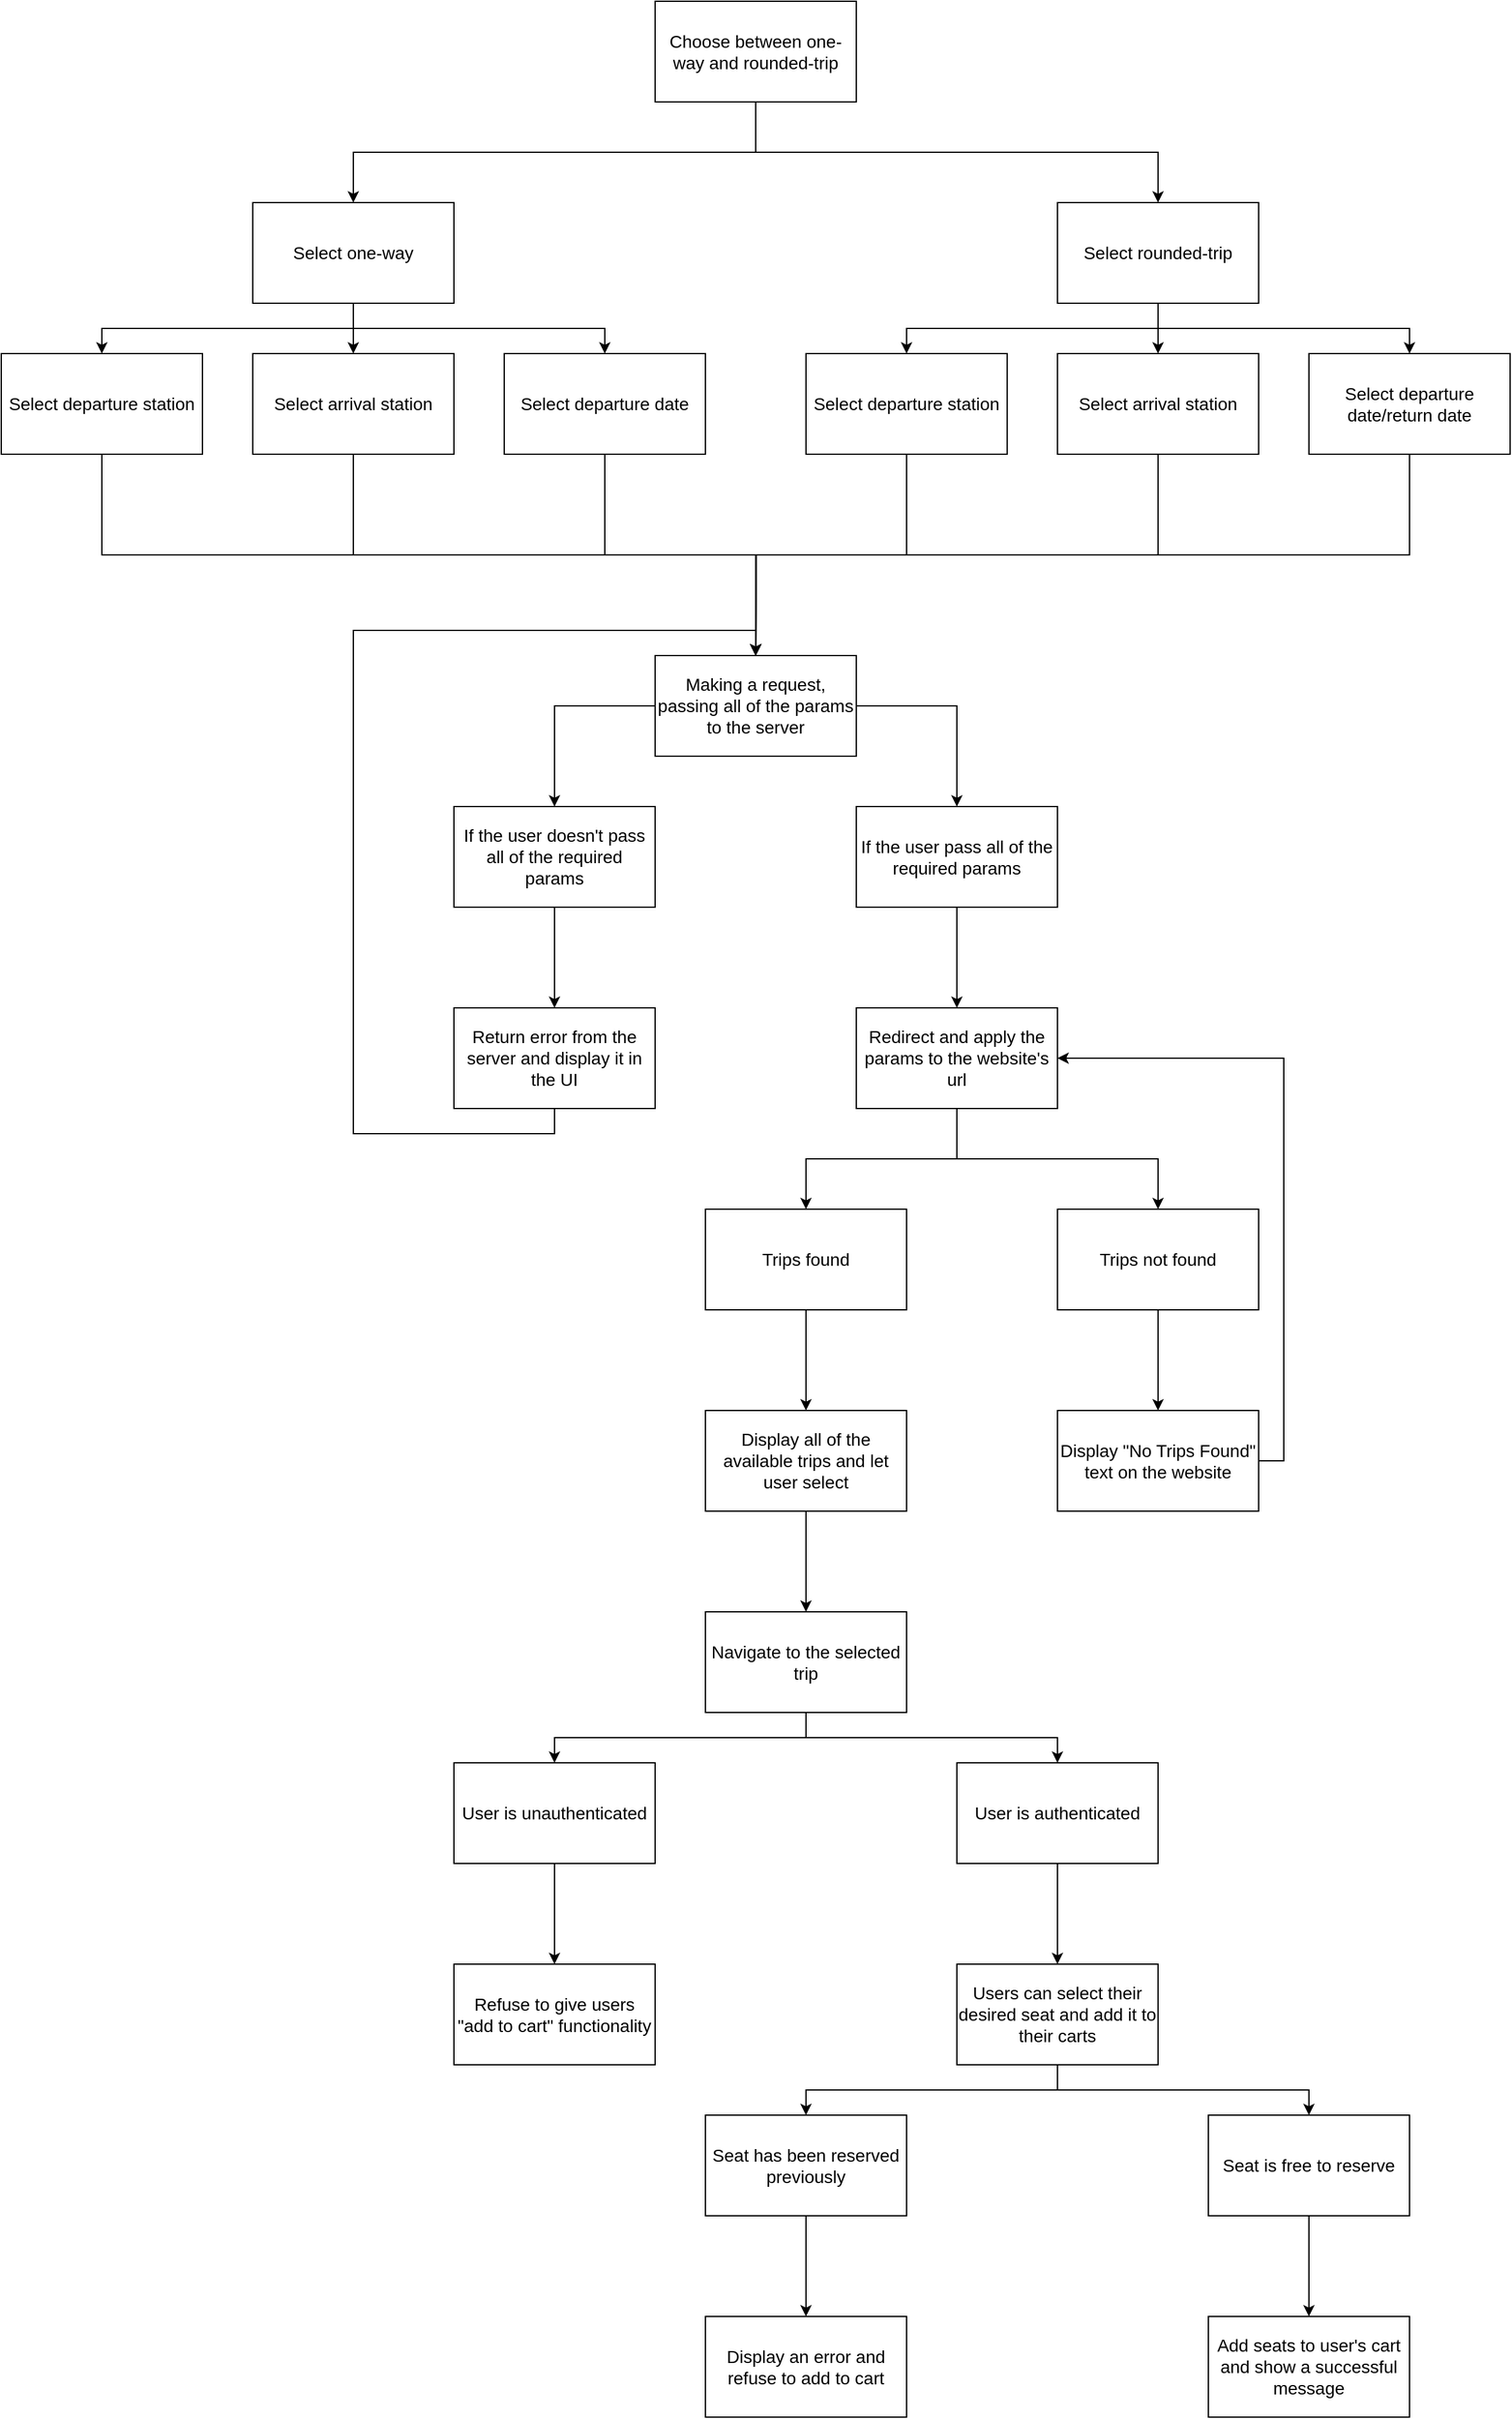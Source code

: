 <mxfile version="21.1.5" type="github">
  <diagram name="Trang-1" id="AAPdcEaoj6SRhzR8smp5">
    <mxGraphModel dx="2193" dy="1897" grid="1" gridSize="10" guides="1" tooltips="1" connect="1" arrows="1" fold="1" page="1" pageScale="1" pageWidth="827" pageHeight="1169" math="0" shadow="0">
      <root>
        <mxCell id="0" />
        <mxCell id="1" parent="0" />
        <mxCell id="vl57PX88IuWZj8lAuV3g-5" style="edgeStyle=orthogonalEdgeStyle;rounded=0;orthogonalLoop=1;jettySize=auto;html=1;exitX=0;exitY=0.5;exitDx=0;exitDy=0;entryX=0.5;entryY=0;entryDx=0;entryDy=0;fontSize=14;" parent="1" source="vl57PX88IuWZj8lAuV3g-1" target="vl57PX88IuWZj8lAuV3g-4" edge="1">
          <mxGeometry relative="1" as="geometry" />
        </mxCell>
        <mxCell id="vl57PX88IuWZj8lAuV3g-6" style="edgeStyle=orthogonalEdgeStyle;rounded=0;orthogonalLoop=1;jettySize=auto;html=1;exitX=1;exitY=0.5;exitDx=0;exitDy=0;entryX=0.5;entryY=0;entryDx=0;entryDy=0;fontSize=14;" parent="1" source="vl57PX88IuWZj8lAuV3g-1" target="vl57PX88IuWZj8lAuV3g-3" edge="1">
          <mxGeometry relative="1" as="geometry" />
        </mxCell>
        <mxCell id="vl57PX88IuWZj8lAuV3g-1" value="Making a request, passing all of the params to the server" style="rounded=0;whiteSpace=wrap;html=1;fontSize=14;" parent="1" vertex="1">
          <mxGeometry x="320" y="120" width="160" height="80" as="geometry" />
        </mxCell>
        <mxCell id="vl57PX88IuWZj8lAuV3g-10" style="edgeStyle=orthogonalEdgeStyle;rounded=0;orthogonalLoop=1;jettySize=auto;html=1;exitX=0.5;exitY=1;exitDx=0;exitDy=0;entryX=0.5;entryY=0;entryDx=0;entryDy=0;fontSize=14;" parent="1" source="vl57PX88IuWZj8lAuV3g-3" target="vl57PX88IuWZj8lAuV3g-9" edge="1">
          <mxGeometry relative="1" as="geometry" />
        </mxCell>
        <mxCell id="vl57PX88IuWZj8lAuV3g-3" value="If the user pass all of the required params" style="rounded=0;whiteSpace=wrap;html=1;fontSize=14;" parent="1" vertex="1">
          <mxGeometry x="480" y="240" width="160" height="80" as="geometry" />
        </mxCell>
        <mxCell id="vl57PX88IuWZj8lAuV3g-8" style="edgeStyle=orthogonalEdgeStyle;rounded=0;orthogonalLoop=1;jettySize=auto;html=1;exitX=0.5;exitY=1;exitDx=0;exitDy=0;entryX=0.5;entryY=0;entryDx=0;entryDy=0;fontSize=14;" parent="1" source="vl57PX88IuWZj8lAuV3g-4" target="vl57PX88IuWZj8lAuV3g-7" edge="1">
          <mxGeometry relative="1" as="geometry" />
        </mxCell>
        <mxCell id="vl57PX88IuWZj8lAuV3g-4" value="If the user doesn&#39;t pass all of the required params" style="rounded=0;whiteSpace=wrap;html=1;fontSize=14;" parent="1" vertex="1">
          <mxGeometry x="160" y="240" width="160" height="80" as="geometry" />
        </mxCell>
        <mxCell id="vl57PX88IuWZj8lAuV3g-16" style="edgeStyle=orthogonalEdgeStyle;rounded=0;orthogonalLoop=1;jettySize=auto;html=1;exitX=0.5;exitY=1;exitDx=0;exitDy=0;entryX=0.5;entryY=0;entryDx=0;entryDy=0;fontSize=14;" parent="1" source="vl57PX88IuWZj8lAuV3g-7" target="vl57PX88IuWZj8lAuV3g-1" edge="1">
          <mxGeometry relative="1" as="geometry">
            <Array as="points">
              <mxPoint x="240" y="500" />
              <mxPoint x="80" y="500" />
              <mxPoint x="80" y="100" />
              <mxPoint x="400" y="100" />
            </Array>
          </mxGeometry>
        </mxCell>
        <mxCell id="vl57PX88IuWZj8lAuV3g-7" value="Return error from the server and display it in the UI" style="rounded=0;whiteSpace=wrap;html=1;fontSize=14;" parent="1" vertex="1">
          <mxGeometry x="160" y="400" width="160" height="80" as="geometry" />
        </mxCell>
        <mxCell id="vl57PX88IuWZj8lAuV3g-14" style="edgeStyle=orthogonalEdgeStyle;rounded=0;orthogonalLoop=1;jettySize=auto;html=1;exitX=0.5;exitY=1;exitDx=0;exitDy=0;entryX=0.5;entryY=0;entryDx=0;entryDy=0;fontSize=14;" parent="1" source="vl57PX88IuWZj8lAuV3g-9" target="vl57PX88IuWZj8lAuV3g-11" edge="1">
          <mxGeometry relative="1" as="geometry" />
        </mxCell>
        <mxCell id="vl57PX88IuWZj8lAuV3g-15" style="edgeStyle=orthogonalEdgeStyle;rounded=0;orthogonalLoop=1;jettySize=auto;html=1;exitX=0.5;exitY=1;exitDx=0;exitDy=0;entryX=0.5;entryY=0;entryDx=0;entryDy=0;fontSize=14;" parent="1" source="vl57PX88IuWZj8lAuV3g-9" target="vl57PX88IuWZj8lAuV3g-12" edge="1">
          <mxGeometry relative="1" as="geometry" />
        </mxCell>
        <mxCell id="vl57PX88IuWZj8lAuV3g-9" value="Redirect and apply the params to the website&#39;s url" style="rounded=0;whiteSpace=wrap;html=1;fontSize=14;" parent="1" vertex="1">
          <mxGeometry x="480" y="400" width="160" height="80" as="geometry" />
        </mxCell>
        <mxCell id="vl57PX88IuWZj8lAuV3g-21" style="edgeStyle=orthogonalEdgeStyle;rounded=0;orthogonalLoop=1;jettySize=auto;html=1;exitX=0.5;exitY=1;exitDx=0;exitDy=0;entryX=0.5;entryY=0;entryDx=0;entryDy=0;fontSize=14;" parent="1" source="vl57PX88IuWZj8lAuV3g-11" target="vl57PX88IuWZj8lAuV3g-20" edge="1">
          <mxGeometry relative="1" as="geometry" />
        </mxCell>
        <mxCell id="vl57PX88IuWZj8lAuV3g-11" value="Trips found" style="rounded=0;whiteSpace=wrap;html=1;fontSize=14;" parent="1" vertex="1">
          <mxGeometry x="360" y="560" width="160" height="80" as="geometry" />
        </mxCell>
        <mxCell id="vl57PX88IuWZj8lAuV3g-18" style="edgeStyle=orthogonalEdgeStyle;rounded=0;orthogonalLoop=1;jettySize=auto;html=1;exitX=0.5;exitY=1;exitDx=0;exitDy=0;entryX=0.5;entryY=0;entryDx=0;entryDy=0;fontSize=14;" parent="1" source="vl57PX88IuWZj8lAuV3g-12" target="vl57PX88IuWZj8lAuV3g-17" edge="1">
          <mxGeometry relative="1" as="geometry" />
        </mxCell>
        <mxCell id="vl57PX88IuWZj8lAuV3g-12" value="Trips not found" style="rounded=0;whiteSpace=wrap;html=1;fontSize=14;" parent="1" vertex="1">
          <mxGeometry x="640" y="560" width="160" height="80" as="geometry" />
        </mxCell>
        <mxCell id="vl57PX88IuWZj8lAuV3g-19" style="edgeStyle=orthogonalEdgeStyle;rounded=0;orthogonalLoop=1;jettySize=auto;html=1;exitX=1;exitY=0.5;exitDx=0;exitDy=0;entryX=1;entryY=0.5;entryDx=0;entryDy=0;fontSize=14;" parent="1" source="vl57PX88IuWZj8lAuV3g-17" target="vl57PX88IuWZj8lAuV3g-9" edge="1">
          <mxGeometry relative="1" as="geometry" />
        </mxCell>
        <mxCell id="vl57PX88IuWZj8lAuV3g-17" value="Display &quot;No Trips Found&quot; text on the website" style="rounded=0;whiteSpace=wrap;html=1;fontSize=14;" parent="1" vertex="1">
          <mxGeometry x="640" y="720" width="160" height="80" as="geometry" />
        </mxCell>
        <mxCell id="QSV4XBkTvfAadiuLDToA-2" style="edgeStyle=orthogonalEdgeStyle;rounded=0;orthogonalLoop=1;jettySize=auto;html=1;exitX=0.5;exitY=1;exitDx=0;exitDy=0;entryX=0.5;entryY=0;entryDx=0;entryDy=0;" edge="1" parent="1" source="vl57PX88IuWZj8lAuV3g-20" target="QSV4XBkTvfAadiuLDToA-1">
          <mxGeometry relative="1" as="geometry" />
        </mxCell>
        <mxCell id="vl57PX88IuWZj8lAuV3g-20" value="Display all of the available trips and let user select" style="rounded=0;whiteSpace=wrap;html=1;fontSize=14;" parent="1" vertex="1">
          <mxGeometry x="360" y="720" width="160" height="80" as="geometry" />
        </mxCell>
        <mxCell id="pognMg5DVC33WINBG95b-23" style="edgeStyle=orthogonalEdgeStyle;rounded=0;orthogonalLoop=1;jettySize=auto;html=1;exitX=0.5;exitY=1;exitDx=0;exitDy=0;entryX=0.5;entryY=0;entryDx=0;entryDy=0;fontSize=14;" parent="1" source="pognMg5DVC33WINBG95b-11" target="pognMg5DVC33WINBG95b-19" edge="1">
          <mxGeometry relative="1" as="geometry" />
        </mxCell>
        <mxCell id="pognMg5DVC33WINBG95b-24" style="edgeStyle=orthogonalEdgeStyle;rounded=0;orthogonalLoop=1;jettySize=auto;html=1;exitX=0.5;exitY=1;exitDx=0;exitDy=0;entryX=0.5;entryY=0;entryDx=0;entryDy=0;fontSize=14;" parent="1" source="pognMg5DVC33WINBG95b-11" target="pognMg5DVC33WINBG95b-20" edge="1">
          <mxGeometry relative="1" as="geometry" />
        </mxCell>
        <mxCell id="pognMg5DVC33WINBG95b-11" value="Choose between one-way and rounded-trip" style="rounded=0;whiteSpace=wrap;html=1;fontSize=14;" parent="1" vertex="1">
          <mxGeometry x="320" y="-400" width="160" height="80" as="geometry" />
        </mxCell>
        <mxCell id="pognMg5DVC33WINBG95b-34" style="edgeStyle=orthogonalEdgeStyle;rounded=0;orthogonalLoop=1;jettySize=auto;html=1;exitX=0.5;exitY=1;exitDx=0;exitDy=0;entryX=0.5;entryY=0;entryDx=0;entryDy=0;fontSize=14;" parent="1" source="pognMg5DVC33WINBG95b-13" target="vl57PX88IuWZj8lAuV3g-1" edge="1">
          <mxGeometry relative="1" as="geometry" />
        </mxCell>
        <mxCell id="pognMg5DVC33WINBG95b-13" value="Select departure station" style="rounded=0;whiteSpace=wrap;html=1;fontSize=14;" parent="1" vertex="1">
          <mxGeometry x="-200" y="-120" width="160" height="80" as="geometry" />
        </mxCell>
        <mxCell id="pognMg5DVC33WINBG95b-35" style="edgeStyle=orthogonalEdgeStyle;rounded=0;orthogonalLoop=1;jettySize=auto;html=1;exitX=0.5;exitY=1;exitDx=0;exitDy=0;fontSize=14;" parent="1" source="pognMg5DVC33WINBG95b-14" edge="1">
          <mxGeometry relative="1" as="geometry">
            <mxPoint x="400" y="120" as="targetPoint" />
          </mxGeometry>
        </mxCell>
        <mxCell id="pognMg5DVC33WINBG95b-14" value="Select arrival station" style="rounded=0;whiteSpace=wrap;html=1;fontSize=14;" parent="1" vertex="1">
          <mxGeometry y="-120" width="160" height="80" as="geometry" />
        </mxCell>
        <mxCell id="pognMg5DVC33WINBG95b-36" style="edgeStyle=orthogonalEdgeStyle;rounded=0;orthogonalLoop=1;jettySize=auto;html=1;exitX=0.5;exitY=1;exitDx=0;exitDy=0;entryX=0.5;entryY=0;entryDx=0;entryDy=0;fontSize=14;" parent="1" source="pognMg5DVC33WINBG95b-15" target="vl57PX88IuWZj8lAuV3g-1" edge="1">
          <mxGeometry relative="1" as="geometry" />
        </mxCell>
        <mxCell id="pognMg5DVC33WINBG95b-15" value="Select departure date" style="rounded=0;whiteSpace=wrap;html=1;fontSize=14;" parent="1" vertex="1">
          <mxGeometry x="200" y="-120" width="160" height="80" as="geometry" />
        </mxCell>
        <mxCell id="pognMg5DVC33WINBG95b-25" style="edgeStyle=orthogonalEdgeStyle;rounded=0;orthogonalLoop=1;jettySize=auto;html=1;exitX=0.5;exitY=1;exitDx=0;exitDy=0;entryX=0.5;entryY=0;entryDx=0;entryDy=0;fontSize=14;" parent="1" source="pognMg5DVC33WINBG95b-19" target="pognMg5DVC33WINBG95b-14" edge="1">
          <mxGeometry relative="1" as="geometry" />
        </mxCell>
        <mxCell id="pognMg5DVC33WINBG95b-26" style="edgeStyle=orthogonalEdgeStyle;rounded=0;orthogonalLoop=1;jettySize=auto;html=1;exitX=0.5;exitY=1;exitDx=0;exitDy=0;entryX=0.5;entryY=0;entryDx=0;entryDy=0;fontSize=14;" parent="1" source="pognMg5DVC33WINBG95b-19" target="pognMg5DVC33WINBG95b-13" edge="1">
          <mxGeometry relative="1" as="geometry" />
        </mxCell>
        <mxCell id="pognMg5DVC33WINBG95b-27" style="edgeStyle=orthogonalEdgeStyle;rounded=0;orthogonalLoop=1;jettySize=auto;html=1;exitX=0.5;exitY=1;exitDx=0;exitDy=0;entryX=0.5;entryY=0;entryDx=0;entryDy=0;fontSize=14;" parent="1" source="pognMg5DVC33WINBG95b-19" target="pognMg5DVC33WINBG95b-15" edge="1">
          <mxGeometry relative="1" as="geometry" />
        </mxCell>
        <mxCell id="pognMg5DVC33WINBG95b-19" value="Select one-way" style="rounded=0;whiteSpace=wrap;html=1;fontSize=14;" parent="1" vertex="1">
          <mxGeometry y="-240" width="160" height="80" as="geometry" />
        </mxCell>
        <mxCell id="pognMg5DVC33WINBG95b-29" style="edgeStyle=orthogonalEdgeStyle;rounded=0;orthogonalLoop=1;jettySize=auto;html=1;exitX=0.5;exitY=1;exitDx=0;exitDy=0;entryX=0.5;entryY=0;entryDx=0;entryDy=0;fontSize=14;" parent="1" source="pognMg5DVC33WINBG95b-20" target="pognMg5DVC33WINBG95b-28" edge="1">
          <mxGeometry relative="1" as="geometry" />
        </mxCell>
        <mxCell id="pognMg5DVC33WINBG95b-31" style="edgeStyle=orthogonalEdgeStyle;rounded=0;orthogonalLoop=1;jettySize=auto;html=1;exitX=0.5;exitY=1;exitDx=0;exitDy=0;fontSize=14;" parent="1" source="pognMg5DVC33WINBG95b-20" target="pognMg5DVC33WINBG95b-30" edge="1">
          <mxGeometry relative="1" as="geometry" />
        </mxCell>
        <mxCell id="pognMg5DVC33WINBG95b-33" style="edgeStyle=orthogonalEdgeStyle;rounded=0;orthogonalLoop=1;jettySize=auto;html=1;exitX=0.5;exitY=1;exitDx=0;exitDy=0;entryX=0.5;entryY=0;entryDx=0;entryDy=0;fontSize=14;" parent="1" source="pognMg5DVC33WINBG95b-20" target="pognMg5DVC33WINBG95b-32" edge="1">
          <mxGeometry relative="1" as="geometry" />
        </mxCell>
        <mxCell id="pognMg5DVC33WINBG95b-20" value="Select rounded-trip" style="rounded=0;whiteSpace=wrap;html=1;fontSize=14;" parent="1" vertex="1">
          <mxGeometry x="640" y="-240" width="160" height="80" as="geometry" />
        </mxCell>
        <mxCell id="pognMg5DVC33WINBG95b-38" style="edgeStyle=orthogonalEdgeStyle;rounded=0;orthogonalLoop=1;jettySize=auto;html=1;exitX=0.5;exitY=1;exitDx=0;exitDy=0;fontSize=14;" parent="1" source="pognMg5DVC33WINBG95b-28" edge="1">
          <mxGeometry relative="1" as="geometry">
            <mxPoint x="400" y="120" as="targetPoint" />
          </mxGeometry>
        </mxCell>
        <mxCell id="pognMg5DVC33WINBG95b-28" value="Select departure station" style="rounded=0;whiteSpace=wrap;html=1;fontSize=14;" parent="1" vertex="1">
          <mxGeometry x="440" y="-120" width="160" height="80" as="geometry" />
        </mxCell>
        <mxCell id="pognMg5DVC33WINBG95b-39" style="edgeStyle=orthogonalEdgeStyle;rounded=0;orthogonalLoop=1;jettySize=auto;html=1;exitX=0.5;exitY=1;exitDx=0;exitDy=0;fontSize=14;" parent="1" source="pognMg5DVC33WINBG95b-30" edge="1">
          <mxGeometry relative="1" as="geometry">
            <mxPoint x="400" y="120" as="targetPoint" />
          </mxGeometry>
        </mxCell>
        <mxCell id="pognMg5DVC33WINBG95b-30" value="Select arrival station" style="rounded=0;whiteSpace=wrap;html=1;fontSize=14;" parent="1" vertex="1">
          <mxGeometry x="640" y="-120" width="160" height="80" as="geometry" />
        </mxCell>
        <mxCell id="pognMg5DVC33WINBG95b-40" style="edgeStyle=orthogonalEdgeStyle;rounded=0;orthogonalLoop=1;jettySize=auto;html=1;exitX=0.5;exitY=1;exitDx=0;exitDy=0;fontSize=14;" parent="1" source="pognMg5DVC33WINBG95b-32" edge="1">
          <mxGeometry relative="1" as="geometry">
            <mxPoint x="400" y="120" as="targetPoint" />
          </mxGeometry>
        </mxCell>
        <mxCell id="pognMg5DVC33WINBG95b-32" value="Select departure date/return date" style="rounded=0;whiteSpace=wrap;html=1;fontSize=14;" parent="1" vertex="1">
          <mxGeometry x="840" y="-120" width="160" height="80" as="geometry" />
        </mxCell>
        <mxCell id="QSV4XBkTvfAadiuLDToA-7" style="edgeStyle=orthogonalEdgeStyle;rounded=0;orthogonalLoop=1;jettySize=auto;html=1;exitX=0.5;exitY=1;exitDx=0;exitDy=0;entryX=0.5;entryY=0;entryDx=0;entryDy=0;" edge="1" parent="1" source="QSV4XBkTvfAadiuLDToA-1" target="QSV4XBkTvfAadiuLDToA-3">
          <mxGeometry relative="1" as="geometry" />
        </mxCell>
        <mxCell id="QSV4XBkTvfAadiuLDToA-8" style="edgeStyle=orthogonalEdgeStyle;rounded=0;orthogonalLoop=1;jettySize=auto;html=1;exitX=0.5;exitY=1;exitDx=0;exitDy=0;entryX=0.5;entryY=0;entryDx=0;entryDy=0;" edge="1" parent="1" source="QSV4XBkTvfAadiuLDToA-1" target="QSV4XBkTvfAadiuLDToA-4">
          <mxGeometry relative="1" as="geometry" />
        </mxCell>
        <mxCell id="QSV4XBkTvfAadiuLDToA-1" value="Navigate to the selected trip" style="rounded=0;whiteSpace=wrap;html=1;fontSize=14;" vertex="1" parent="1">
          <mxGeometry x="360" y="880" width="160" height="80" as="geometry" />
        </mxCell>
        <mxCell id="QSV4XBkTvfAadiuLDToA-9" style="edgeStyle=orthogonalEdgeStyle;rounded=0;orthogonalLoop=1;jettySize=auto;html=1;exitX=0.5;exitY=1;exitDx=0;exitDy=0;entryX=0.5;entryY=0;entryDx=0;entryDy=0;" edge="1" parent="1" source="QSV4XBkTvfAadiuLDToA-3" target="QSV4XBkTvfAadiuLDToA-5">
          <mxGeometry relative="1" as="geometry" />
        </mxCell>
        <mxCell id="QSV4XBkTvfAadiuLDToA-3" value="User is unauthenticated" style="rounded=0;whiteSpace=wrap;html=1;fontSize=14;" vertex="1" parent="1">
          <mxGeometry x="160" y="1000" width="160" height="80" as="geometry" />
        </mxCell>
        <mxCell id="QSV4XBkTvfAadiuLDToA-11" style="edgeStyle=orthogonalEdgeStyle;rounded=0;orthogonalLoop=1;jettySize=auto;html=1;exitX=0.5;exitY=1;exitDx=0;exitDy=0;entryX=0.5;entryY=0;entryDx=0;entryDy=0;" edge="1" parent="1" source="QSV4XBkTvfAadiuLDToA-4" target="QSV4XBkTvfAadiuLDToA-6">
          <mxGeometry relative="1" as="geometry" />
        </mxCell>
        <mxCell id="QSV4XBkTvfAadiuLDToA-4" value="User is authenticated" style="rounded=0;whiteSpace=wrap;html=1;fontSize=14;" vertex="1" parent="1">
          <mxGeometry x="560" y="1000" width="160" height="80" as="geometry" />
        </mxCell>
        <mxCell id="QSV4XBkTvfAadiuLDToA-5" value="Refuse to give users &quot;add to cart&quot; functionality" style="rounded=0;whiteSpace=wrap;html=1;fontSize=14;" vertex="1" parent="1">
          <mxGeometry x="160" y="1160" width="160" height="80" as="geometry" />
        </mxCell>
        <mxCell id="QSV4XBkTvfAadiuLDToA-15" style="edgeStyle=orthogonalEdgeStyle;rounded=0;orthogonalLoop=1;jettySize=auto;html=1;exitX=0.5;exitY=1;exitDx=0;exitDy=0;entryX=0.5;entryY=0;entryDx=0;entryDy=0;" edge="1" parent="1" source="QSV4XBkTvfAadiuLDToA-6" target="QSV4XBkTvfAadiuLDToA-13">
          <mxGeometry relative="1" as="geometry" />
        </mxCell>
        <mxCell id="QSV4XBkTvfAadiuLDToA-16" style="edgeStyle=orthogonalEdgeStyle;rounded=0;orthogonalLoop=1;jettySize=auto;html=1;exitX=0.5;exitY=1;exitDx=0;exitDy=0;entryX=0.5;entryY=0;entryDx=0;entryDy=0;" edge="1" parent="1" source="QSV4XBkTvfAadiuLDToA-6" target="QSV4XBkTvfAadiuLDToA-14">
          <mxGeometry relative="1" as="geometry" />
        </mxCell>
        <mxCell id="QSV4XBkTvfAadiuLDToA-6" value="Users can select their desired seat and add it to their carts" style="rounded=0;whiteSpace=wrap;html=1;fontSize=14;" vertex="1" parent="1">
          <mxGeometry x="560" y="1160" width="160" height="80" as="geometry" />
        </mxCell>
        <mxCell id="QSV4XBkTvfAadiuLDToA-18" style="edgeStyle=orthogonalEdgeStyle;rounded=0;orthogonalLoop=1;jettySize=auto;html=1;exitX=0.5;exitY=1;exitDx=0;exitDy=0;entryX=0.5;entryY=0;entryDx=0;entryDy=0;" edge="1" parent="1" source="QSV4XBkTvfAadiuLDToA-13" target="QSV4XBkTvfAadiuLDToA-17">
          <mxGeometry relative="1" as="geometry" />
        </mxCell>
        <mxCell id="QSV4XBkTvfAadiuLDToA-13" value="Seat has been reserved previously" style="rounded=0;whiteSpace=wrap;html=1;fontSize=14;" vertex="1" parent="1">
          <mxGeometry x="360" y="1280" width="160" height="80" as="geometry" />
        </mxCell>
        <mxCell id="QSV4XBkTvfAadiuLDToA-20" style="edgeStyle=orthogonalEdgeStyle;rounded=0;orthogonalLoop=1;jettySize=auto;html=1;exitX=0.5;exitY=1;exitDx=0;exitDy=0;entryX=0.5;entryY=0;entryDx=0;entryDy=0;" edge="1" parent="1" source="QSV4XBkTvfAadiuLDToA-14" target="QSV4XBkTvfAadiuLDToA-19">
          <mxGeometry relative="1" as="geometry" />
        </mxCell>
        <mxCell id="QSV4XBkTvfAadiuLDToA-14" value="Seat is free to reserve" style="rounded=0;whiteSpace=wrap;html=1;fontSize=14;" vertex="1" parent="1">
          <mxGeometry x="760" y="1280" width="160" height="80" as="geometry" />
        </mxCell>
        <mxCell id="QSV4XBkTvfAadiuLDToA-17" value="Display an error and refuse to add to cart" style="rounded=0;whiteSpace=wrap;html=1;fontSize=14;" vertex="1" parent="1">
          <mxGeometry x="360" y="1440" width="160" height="80" as="geometry" />
        </mxCell>
        <mxCell id="QSV4XBkTvfAadiuLDToA-19" value="Add seats to user&#39;s cart and show a successful message" style="rounded=0;whiteSpace=wrap;html=1;fontSize=14;" vertex="1" parent="1">
          <mxGeometry x="760" y="1440" width="160" height="80" as="geometry" />
        </mxCell>
      </root>
    </mxGraphModel>
  </diagram>
</mxfile>

